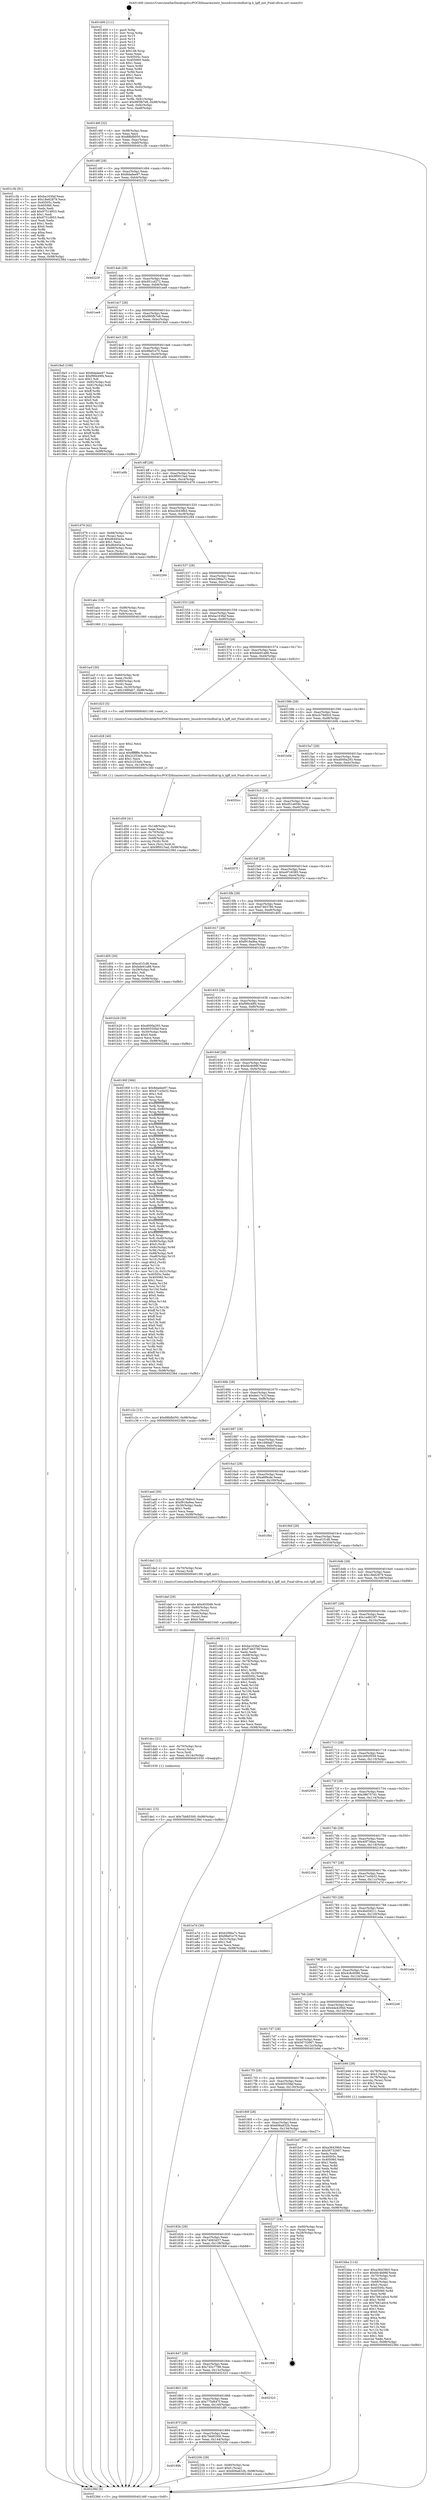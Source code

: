 digraph "0x401400" {
  label = "0x401400 (/mnt/c/Users/mathe/Desktop/tcc/POCII/binaries/extr_linuxdrivershidhid-lg.h_lgff_init_Final-ollvm.out::main(0))"
  labelloc = "t"
  node[shape=record]

  Entry [label="",width=0.3,height=0.3,shape=circle,fillcolor=black,style=filled]
  "0x40146f" [label="{
     0x40146f [32]\l
     | [instrs]\l
     &nbsp;&nbsp;0x40146f \<+6\>: mov -0x98(%rbp),%eax\l
     &nbsp;&nbsp;0x401475 \<+2\>: mov %eax,%ecx\l
     &nbsp;&nbsp;0x401477 \<+6\>: sub $0x88bfb050,%ecx\l
     &nbsp;&nbsp;0x40147d \<+6\>: mov %eax,-0xac(%rbp)\l
     &nbsp;&nbsp;0x401483 \<+6\>: mov %ecx,-0xb0(%rbp)\l
     &nbsp;&nbsp;0x401489 \<+6\>: je 0000000000401c3b \<main+0x83b\>\l
  }"]
  "0x401c3b" [label="{
     0x401c3b [91]\l
     | [instrs]\l
     &nbsp;&nbsp;0x401c3b \<+5\>: mov $0xba163faf,%eax\l
     &nbsp;&nbsp;0x401c40 \<+5\>: mov $0x18e62879,%ecx\l
     &nbsp;&nbsp;0x401c45 \<+7\>: mov 0x40505c,%edx\l
     &nbsp;&nbsp;0x401c4c \<+7\>: mov 0x405060,%esi\l
     &nbsp;&nbsp;0x401c53 \<+2\>: mov %edx,%edi\l
     &nbsp;&nbsp;0x401c55 \<+6\>: add $0x9751d953,%edi\l
     &nbsp;&nbsp;0x401c5b \<+3\>: sub $0x1,%edi\l
     &nbsp;&nbsp;0x401c5e \<+6\>: sub $0x9751d953,%edi\l
     &nbsp;&nbsp;0x401c64 \<+3\>: imul %edi,%edx\l
     &nbsp;&nbsp;0x401c67 \<+3\>: and $0x1,%edx\l
     &nbsp;&nbsp;0x401c6a \<+3\>: cmp $0x0,%edx\l
     &nbsp;&nbsp;0x401c6d \<+4\>: sete %r8b\l
     &nbsp;&nbsp;0x401c71 \<+3\>: cmp $0xa,%esi\l
     &nbsp;&nbsp;0x401c74 \<+4\>: setl %r9b\l
     &nbsp;&nbsp;0x401c78 \<+3\>: mov %r8b,%r10b\l
     &nbsp;&nbsp;0x401c7b \<+3\>: and %r9b,%r10b\l
     &nbsp;&nbsp;0x401c7e \<+3\>: xor %r9b,%r8b\l
     &nbsp;&nbsp;0x401c81 \<+3\>: or %r8b,%r10b\l
     &nbsp;&nbsp;0x401c84 \<+4\>: test $0x1,%r10b\l
     &nbsp;&nbsp;0x401c88 \<+3\>: cmovne %ecx,%eax\l
     &nbsp;&nbsp;0x401c8b \<+6\>: mov %eax,-0x98(%rbp)\l
     &nbsp;&nbsp;0x401c91 \<+5\>: jmp 000000000040238d \<main+0xf8d\>\l
  }"]
  "0x40148f" [label="{
     0x40148f [28]\l
     | [instrs]\l
     &nbsp;&nbsp;0x40148f \<+5\>: jmp 0000000000401494 \<main+0x94\>\l
     &nbsp;&nbsp;0x401494 \<+6\>: mov -0xac(%rbp),%eax\l
     &nbsp;&nbsp;0x40149a \<+5\>: sub $0x8dadee97,%eax\l
     &nbsp;&nbsp;0x40149f \<+6\>: mov %eax,-0xb4(%rbp)\l
     &nbsp;&nbsp;0x4014a5 \<+6\>: je 000000000040223f \<main+0xe3f\>\l
  }"]
  Exit [label="",width=0.3,height=0.3,shape=circle,fillcolor=black,style=filled,peripheries=2]
  "0x40223f" [label="{
     0x40223f\l
  }", style=dashed]
  "0x4014ab" [label="{
     0x4014ab [28]\l
     | [instrs]\l
     &nbsp;&nbsp;0x4014ab \<+5\>: jmp 00000000004014b0 \<main+0xb0\>\l
     &nbsp;&nbsp;0x4014b0 \<+6\>: mov -0xac(%rbp),%eax\l
     &nbsp;&nbsp;0x4014b6 \<+5\>: sub $0x951cd272,%eax\l
     &nbsp;&nbsp;0x4014bb \<+6\>: mov %eax,-0xb8(%rbp)\l
     &nbsp;&nbsp;0x4014c1 \<+6\>: je 0000000000401ee9 \<main+0xae9\>\l
  }"]
  "0x40189b" [label="{
     0x40189b\l
  }", style=dashed]
  "0x401ee9" [label="{
     0x401ee9\l
  }", style=dashed]
  "0x4014c7" [label="{
     0x4014c7 [28]\l
     | [instrs]\l
     &nbsp;&nbsp;0x4014c7 \<+5\>: jmp 00000000004014cc \<main+0xcc\>\l
     &nbsp;&nbsp;0x4014cc \<+6\>: mov -0xac(%rbp),%eax\l
     &nbsp;&nbsp;0x4014d2 \<+5\>: sub $0x985fb7e8,%eax\l
     &nbsp;&nbsp;0x4014d7 \<+6\>: mov %eax,-0xbc(%rbp)\l
     &nbsp;&nbsp;0x4014dd \<+6\>: je 00000000004018a5 \<main+0x4a5\>\l
  }"]
  "0x40220b" [label="{
     0x40220b [28]\l
     | [instrs]\l
     &nbsp;&nbsp;0x40220b \<+7\>: mov -0x90(%rbp),%rax\l
     &nbsp;&nbsp;0x402212 \<+6\>: movl $0x0,(%rax)\l
     &nbsp;&nbsp;0x402218 \<+10\>: movl $0x606a632b,-0x98(%rbp)\l
     &nbsp;&nbsp;0x402222 \<+5\>: jmp 000000000040238d \<main+0xf8d\>\l
  }"]
  "0x4018a5" [label="{
     0x4018a5 [106]\l
     | [instrs]\l
     &nbsp;&nbsp;0x4018a5 \<+5\>: mov $0x8dadee97,%eax\l
     &nbsp;&nbsp;0x4018aa \<+5\>: mov $0xf96b49f4,%ecx\l
     &nbsp;&nbsp;0x4018af \<+2\>: mov $0x1,%dl\l
     &nbsp;&nbsp;0x4018b1 \<+7\>: mov -0x92(%rbp),%sil\l
     &nbsp;&nbsp;0x4018b8 \<+7\>: mov -0x91(%rbp),%dil\l
     &nbsp;&nbsp;0x4018bf \<+3\>: mov %sil,%r8b\l
     &nbsp;&nbsp;0x4018c2 \<+4\>: xor $0xff,%r8b\l
     &nbsp;&nbsp;0x4018c6 \<+3\>: mov %dil,%r9b\l
     &nbsp;&nbsp;0x4018c9 \<+4\>: xor $0xff,%r9b\l
     &nbsp;&nbsp;0x4018cd \<+3\>: xor $0x0,%dl\l
     &nbsp;&nbsp;0x4018d0 \<+3\>: mov %r8b,%r10b\l
     &nbsp;&nbsp;0x4018d3 \<+4\>: and $0x0,%r10b\l
     &nbsp;&nbsp;0x4018d7 \<+3\>: and %dl,%sil\l
     &nbsp;&nbsp;0x4018da \<+3\>: mov %r9b,%r11b\l
     &nbsp;&nbsp;0x4018dd \<+4\>: and $0x0,%r11b\l
     &nbsp;&nbsp;0x4018e1 \<+3\>: and %dl,%dil\l
     &nbsp;&nbsp;0x4018e4 \<+3\>: or %sil,%r10b\l
     &nbsp;&nbsp;0x4018e7 \<+3\>: or %dil,%r11b\l
     &nbsp;&nbsp;0x4018ea \<+3\>: xor %r11b,%r10b\l
     &nbsp;&nbsp;0x4018ed \<+3\>: or %r9b,%r8b\l
     &nbsp;&nbsp;0x4018f0 \<+4\>: xor $0xff,%r8b\l
     &nbsp;&nbsp;0x4018f4 \<+3\>: or $0x0,%dl\l
     &nbsp;&nbsp;0x4018f7 \<+3\>: and %dl,%r8b\l
     &nbsp;&nbsp;0x4018fa \<+3\>: or %r8b,%r10b\l
     &nbsp;&nbsp;0x4018fd \<+4\>: test $0x1,%r10b\l
     &nbsp;&nbsp;0x401901 \<+3\>: cmovne %ecx,%eax\l
     &nbsp;&nbsp;0x401904 \<+6\>: mov %eax,-0x98(%rbp)\l
     &nbsp;&nbsp;0x40190a \<+5\>: jmp 000000000040238d \<main+0xf8d\>\l
  }"]
  "0x4014e3" [label="{
     0x4014e3 [28]\l
     | [instrs]\l
     &nbsp;&nbsp;0x4014e3 \<+5\>: jmp 00000000004014e8 \<main+0xe8\>\l
     &nbsp;&nbsp;0x4014e8 \<+6\>: mov -0xac(%rbp),%eax\l
     &nbsp;&nbsp;0x4014ee \<+5\>: sub $0x98ef1e70,%eax\l
     &nbsp;&nbsp;0x4014f3 \<+6\>: mov %eax,-0xc0(%rbp)\l
     &nbsp;&nbsp;0x4014f9 \<+6\>: je 0000000000401a9b \<main+0x69b\>\l
  }"]
  "0x40238d" [label="{
     0x40238d [5]\l
     | [instrs]\l
     &nbsp;&nbsp;0x40238d \<+5\>: jmp 000000000040146f \<main+0x6f\>\l
  }"]
  "0x401400" [label="{
     0x401400 [111]\l
     | [instrs]\l
     &nbsp;&nbsp;0x401400 \<+1\>: push %rbp\l
     &nbsp;&nbsp;0x401401 \<+3\>: mov %rsp,%rbp\l
     &nbsp;&nbsp;0x401404 \<+2\>: push %r15\l
     &nbsp;&nbsp;0x401406 \<+2\>: push %r14\l
     &nbsp;&nbsp;0x401408 \<+2\>: push %r13\l
     &nbsp;&nbsp;0x40140a \<+2\>: push %r12\l
     &nbsp;&nbsp;0x40140c \<+1\>: push %rbx\l
     &nbsp;&nbsp;0x40140d \<+7\>: sub $0x148,%rsp\l
     &nbsp;&nbsp;0x401414 \<+2\>: xor %eax,%eax\l
     &nbsp;&nbsp;0x401416 \<+7\>: mov 0x40505c,%ecx\l
     &nbsp;&nbsp;0x40141d \<+7\>: mov 0x405060,%edx\l
     &nbsp;&nbsp;0x401424 \<+3\>: sub $0x1,%eax\l
     &nbsp;&nbsp;0x401427 \<+3\>: mov %ecx,%r8d\l
     &nbsp;&nbsp;0x40142a \<+3\>: add %eax,%r8d\l
     &nbsp;&nbsp;0x40142d \<+4\>: imul %r8d,%ecx\l
     &nbsp;&nbsp;0x401431 \<+3\>: and $0x1,%ecx\l
     &nbsp;&nbsp;0x401434 \<+3\>: cmp $0x0,%ecx\l
     &nbsp;&nbsp;0x401437 \<+4\>: sete %r9b\l
     &nbsp;&nbsp;0x40143b \<+4\>: and $0x1,%r9b\l
     &nbsp;&nbsp;0x40143f \<+7\>: mov %r9b,-0x92(%rbp)\l
     &nbsp;&nbsp;0x401446 \<+3\>: cmp $0xa,%edx\l
     &nbsp;&nbsp;0x401449 \<+4\>: setl %r9b\l
     &nbsp;&nbsp;0x40144d \<+4\>: and $0x1,%r9b\l
     &nbsp;&nbsp;0x401451 \<+7\>: mov %r9b,-0x91(%rbp)\l
     &nbsp;&nbsp;0x401458 \<+10\>: movl $0x985fb7e8,-0x98(%rbp)\l
     &nbsp;&nbsp;0x401462 \<+6\>: mov %edi,-0x9c(%rbp)\l
     &nbsp;&nbsp;0x401468 \<+7\>: mov %rsi,-0xa8(%rbp)\l
  }"]
  "0x40187f" [label="{
     0x40187f [28]\l
     | [instrs]\l
     &nbsp;&nbsp;0x40187f \<+5\>: jmp 0000000000401884 \<main+0x484\>\l
     &nbsp;&nbsp;0x401884 \<+6\>: mov -0xac(%rbp),%eax\l
     &nbsp;&nbsp;0x40188a \<+5\>: sub $0x7bb85300,%eax\l
     &nbsp;&nbsp;0x40188f \<+6\>: mov %eax,-0x144(%rbp)\l
     &nbsp;&nbsp;0x401895 \<+6\>: je 000000000040220b \<main+0xe0b\>\l
  }"]
  "0x401a9b" [label="{
     0x401a9b\l
  }", style=dashed]
  "0x4014ff" [label="{
     0x4014ff [28]\l
     | [instrs]\l
     &nbsp;&nbsp;0x4014ff \<+5\>: jmp 0000000000401504 \<main+0x104\>\l
     &nbsp;&nbsp;0x401504 \<+6\>: mov -0xac(%rbp),%eax\l
     &nbsp;&nbsp;0x40150a \<+5\>: sub $0x9f0015ad,%eax\l
     &nbsp;&nbsp;0x40150f \<+6\>: mov %eax,-0xc4(%rbp)\l
     &nbsp;&nbsp;0x401515 \<+6\>: je 0000000000401d79 \<main+0x979\>\l
  }"]
  "0x401df0" [label="{
     0x401df0\l
  }", style=dashed]
  "0x401d79" [label="{
     0x401d79 [42]\l
     | [instrs]\l
     &nbsp;&nbsp;0x401d79 \<+4\>: mov -0x68(%rbp),%rax\l
     &nbsp;&nbsp;0x401d7d \<+2\>: mov (%rax),%ecx\l
     &nbsp;&nbsp;0x401d7f \<+6\>: sub $0xd6d45a3a,%ecx\l
     &nbsp;&nbsp;0x401d85 \<+3\>: add $0x1,%ecx\l
     &nbsp;&nbsp;0x401d88 \<+6\>: add $0xd6d45a3a,%ecx\l
     &nbsp;&nbsp;0x401d8e \<+4\>: mov -0x68(%rbp),%rax\l
     &nbsp;&nbsp;0x401d92 \<+2\>: mov %ecx,(%rax)\l
     &nbsp;&nbsp;0x401d94 \<+10\>: movl $0x88bfb050,-0x98(%rbp)\l
     &nbsp;&nbsp;0x401d9e \<+5\>: jmp 000000000040238d \<main+0xf8d\>\l
  }"]
  "0x40151b" [label="{
     0x40151b [28]\l
     | [instrs]\l
     &nbsp;&nbsp;0x40151b \<+5\>: jmp 0000000000401520 \<main+0x120\>\l
     &nbsp;&nbsp;0x401520 \<+6\>: mov -0xac(%rbp),%eax\l
     &nbsp;&nbsp;0x401526 \<+5\>: sub $0xa36439b5,%eax\l
     &nbsp;&nbsp;0x40152b \<+6\>: mov %eax,-0xc8(%rbp)\l
     &nbsp;&nbsp;0x401531 \<+6\>: je 0000000000402284 \<main+0xe84\>\l
  }"]
  "0x401863" [label="{
     0x401863 [28]\l
     | [instrs]\l
     &nbsp;&nbsp;0x401863 \<+5\>: jmp 0000000000401868 \<main+0x468\>\l
     &nbsp;&nbsp;0x401868 \<+6\>: mov -0xac(%rbp),%eax\l
     &nbsp;&nbsp;0x40186e \<+5\>: sub $0x775d647f,%eax\l
     &nbsp;&nbsp;0x401873 \<+6\>: mov %eax,-0x140(%rbp)\l
     &nbsp;&nbsp;0x401879 \<+6\>: je 0000000000401df0 \<main+0x9f0\>\l
  }"]
  "0x402284" [label="{
     0x402284\l
  }", style=dashed]
  "0x401537" [label="{
     0x401537 [28]\l
     | [instrs]\l
     &nbsp;&nbsp;0x401537 \<+5\>: jmp 000000000040153c \<main+0x13c\>\l
     &nbsp;&nbsp;0x40153c \<+6\>: mov -0xac(%rbp),%eax\l
     &nbsp;&nbsp;0x401542 \<+5\>: sub $0xb29fda7c,%eax\l
     &nbsp;&nbsp;0x401547 \<+6\>: mov %eax,-0xcc(%rbp)\l
     &nbsp;&nbsp;0x40154d \<+6\>: je 0000000000401abc \<main+0x6bc\>\l
  }"]
  "0x402323" [label="{
     0x402323\l
  }", style=dashed]
  "0x401abc" [label="{
     0x401abc [19]\l
     | [instrs]\l
     &nbsp;&nbsp;0x401abc \<+7\>: mov -0x88(%rbp),%rax\l
     &nbsp;&nbsp;0x401ac3 \<+3\>: mov (%rax),%rax\l
     &nbsp;&nbsp;0x401ac6 \<+4\>: mov 0x8(%rax),%rdi\l
     &nbsp;&nbsp;0x401aca \<+5\>: call 0000000000401060 \<atoi@plt\>\l
     | [calls]\l
     &nbsp;&nbsp;0x401060 \{1\} (unknown)\l
  }"]
  "0x401553" [label="{
     0x401553 [28]\l
     | [instrs]\l
     &nbsp;&nbsp;0x401553 \<+5\>: jmp 0000000000401558 \<main+0x158\>\l
     &nbsp;&nbsp;0x401558 \<+6\>: mov -0xac(%rbp),%eax\l
     &nbsp;&nbsp;0x40155e \<+5\>: sub $0xba163faf,%eax\l
     &nbsp;&nbsp;0x401563 \<+6\>: mov %eax,-0xd0(%rbp)\l
     &nbsp;&nbsp;0x401569 \<+6\>: je 00000000004022c1 \<main+0xec1\>\l
  }"]
  "0x401847" [label="{
     0x401847 [28]\l
     | [instrs]\l
     &nbsp;&nbsp;0x401847 \<+5\>: jmp 000000000040184c \<main+0x44c\>\l
     &nbsp;&nbsp;0x40184c \<+6\>: mov -0xac(%rbp),%eax\l
     &nbsp;&nbsp;0x401852 \<+5\>: sub $0x745c7798,%eax\l
     &nbsp;&nbsp;0x401857 \<+6\>: mov %eax,-0x13c(%rbp)\l
     &nbsp;&nbsp;0x40185d \<+6\>: je 0000000000402323 \<main+0xf23\>\l
  }"]
  "0x4022c1" [label="{
     0x4022c1\l
  }", style=dashed]
  "0x40156f" [label="{
     0x40156f [28]\l
     | [instrs]\l
     &nbsp;&nbsp;0x40156f \<+5\>: jmp 0000000000401574 \<main+0x174\>\l
     &nbsp;&nbsp;0x401574 \<+6\>: mov -0xac(%rbp),%eax\l
     &nbsp;&nbsp;0x40157a \<+5\>: sub $0xbde91a88,%eax\l
     &nbsp;&nbsp;0x40157f \<+6\>: mov %eax,-0xd4(%rbp)\l
     &nbsp;&nbsp;0x401585 \<+6\>: je 0000000000401d23 \<main+0x923\>\l
  }"]
  "0x401f68" [label="{
     0x401f68\l
  }", style=dashed]
  "0x401d23" [label="{
     0x401d23 [5]\l
     | [instrs]\l
     &nbsp;&nbsp;0x401d23 \<+5\>: call 0000000000401160 \<next_i\>\l
     | [calls]\l
     &nbsp;&nbsp;0x401160 \{1\} (/mnt/c/Users/mathe/Desktop/tcc/POCII/binaries/extr_linuxdrivershidhid-lg.h_lgff_init_Final-ollvm.out::next_i)\l
  }"]
  "0x40158b" [label="{
     0x40158b [28]\l
     | [instrs]\l
     &nbsp;&nbsp;0x40158b \<+5\>: jmp 0000000000401590 \<main+0x190\>\l
     &nbsp;&nbsp;0x401590 \<+6\>: mov -0xac(%rbp),%eax\l
     &nbsp;&nbsp;0x401596 \<+5\>: sub $0xcb79d0c0,%eax\l
     &nbsp;&nbsp;0x40159b \<+6\>: mov %eax,-0xd8(%rbp)\l
     &nbsp;&nbsp;0x4015a1 \<+6\>: je 0000000000401b0b \<main+0x70b\>\l
  }"]
  "0x40182b" [label="{
     0x40182b [28]\l
     | [instrs]\l
     &nbsp;&nbsp;0x40182b \<+5\>: jmp 0000000000401830 \<main+0x430\>\l
     &nbsp;&nbsp;0x401830 \<+6\>: mov -0xac(%rbp),%eax\l
     &nbsp;&nbsp;0x401836 \<+5\>: sub $0x74063d37,%eax\l
     &nbsp;&nbsp;0x40183b \<+6\>: mov %eax,-0x138(%rbp)\l
     &nbsp;&nbsp;0x401841 \<+6\>: je 0000000000401f68 \<main+0xb68\>\l
  }"]
  "0x401b0b" [label="{
     0x401b0b\l
  }", style=dashed]
  "0x4015a7" [label="{
     0x4015a7 [28]\l
     | [instrs]\l
     &nbsp;&nbsp;0x4015a7 \<+5\>: jmp 00000000004015ac \<main+0x1ac\>\l
     &nbsp;&nbsp;0x4015ac \<+6\>: mov -0xac(%rbp),%eax\l
     &nbsp;&nbsp;0x4015b2 \<+5\>: sub $0xd000a293,%eax\l
     &nbsp;&nbsp;0x4015b7 \<+6\>: mov %eax,-0xdc(%rbp)\l
     &nbsp;&nbsp;0x4015bd \<+6\>: je 00000000004020cc \<main+0xccc\>\l
  }"]
  "0x402227" [label="{
     0x402227 [24]\l
     | [instrs]\l
     &nbsp;&nbsp;0x402227 \<+7\>: mov -0x90(%rbp),%rax\l
     &nbsp;&nbsp;0x40222e \<+2\>: mov (%rax),%eax\l
     &nbsp;&nbsp;0x402230 \<+4\>: lea -0x28(%rbp),%rsp\l
     &nbsp;&nbsp;0x402234 \<+1\>: pop %rbx\l
     &nbsp;&nbsp;0x402235 \<+2\>: pop %r12\l
     &nbsp;&nbsp;0x402237 \<+2\>: pop %r13\l
     &nbsp;&nbsp;0x402239 \<+2\>: pop %r14\l
     &nbsp;&nbsp;0x40223b \<+2\>: pop %r15\l
     &nbsp;&nbsp;0x40223d \<+1\>: pop %rbp\l
     &nbsp;&nbsp;0x40223e \<+1\>: ret\l
  }"]
  "0x4020cc" [label="{
     0x4020cc\l
  }", style=dashed]
  "0x4015c3" [label="{
     0x4015c3 [28]\l
     | [instrs]\l
     &nbsp;&nbsp;0x4015c3 \<+5\>: jmp 00000000004015c8 \<main+0x1c8\>\l
     &nbsp;&nbsp;0x4015c8 \<+6\>: mov -0xac(%rbp),%eax\l
     &nbsp;&nbsp;0x4015ce \<+5\>: sub $0xd51e659c,%eax\l
     &nbsp;&nbsp;0x4015d3 \<+6\>: mov %eax,-0xe0(%rbp)\l
     &nbsp;&nbsp;0x4015d9 \<+6\>: je 000000000040207f \<main+0xc7f\>\l
  }"]
  "0x401de1" [label="{
     0x401de1 [15]\l
     | [instrs]\l
     &nbsp;&nbsp;0x401de1 \<+10\>: movl $0x7bb85300,-0x98(%rbp)\l
     &nbsp;&nbsp;0x401deb \<+5\>: jmp 000000000040238d \<main+0xf8d\>\l
  }"]
  "0x40207f" [label="{
     0x40207f\l
  }", style=dashed]
  "0x4015df" [label="{
     0x4015df [28]\l
     | [instrs]\l
     &nbsp;&nbsp;0x4015df \<+5\>: jmp 00000000004015e4 \<main+0x1e4\>\l
     &nbsp;&nbsp;0x4015e4 \<+6\>: mov -0xac(%rbp),%eax\l
     &nbsp;&nbsp;0x4015ea \<+5\>: sub $0xe97c6385,%eax\l
     &nbsp;&nbsp;0x4015ef \<+6\>: mov %eax,-0xe4(%rbp)\l
     &nbsp;&nbsp;0x4015f5 \<+6\>: je 000000000040237e \<main+0xf7e\>\l
  }"]
  "0x401dcc" [label="{
     0x401dcc [21]\l
     | [instrs]\l
     &nbsp;&nbsp;0x401dcc \<+4\>: mov -0x70(%rbp),%rcx\l
     &nbsp;&nbsp;0x401dd0 \<+3\>: mov (%rcx),%rcx\l
     &nbsp;&nbsp;0x401dd3 \<+3\>: mov %rcx,%rdi\l
     &nbsp;&nbsp;0x401dd6 \<+6\>: mov %eax,-0x14c(%rbp)\l
     &nbsp;&nbsp;0x401ddc \<+5\>: call 0000000000401030 \<free@plt\>\l
     | [calls]\l
     &nbsp;&nbsp;0x401030 \{1\} (unknown)\l
  }"]
  "0x40237e" [label="{
     0x40237e\l
  }", style=dashed]
  "0x4015fb" [label="{
     0x4015fb [28]\l
     | [instrs]\l
     &nbsp;&nbsp;0x4015fb \<+5\>: jmp 0000000000401600 \<main+0x200\>\l
     &nbsp;&nbsp;0x401600 \<+6\>: mov -0xac(%rbp),%eax\l
     &nbsp;&nbsp;0x401606 \<+5\>: sub $0xf7463780,%eax\l
     &nbsp;&nbsp;0x40160b \<+6\>: mov %eax,-0xe8(%rbp)\l
     &nbsp;&nbsp;0x401611 \<+6\>: je 0000000000401d05 \<main+0x905\>\l
  }"]
  "0x401daf" [label="{
     0x401daf [29]\l
     | [instrs]\l
     &nbsp;&nbsp;0x401daf \<+10\>: movabs $0x4030d6,%rdi\l
     &nbsp;&nbsp;0x401db9 \<+4\>: mov -0x60(%rbp),%rcx\l
     &nbsp;&nbsp;0x401dbd \<+2\>: mov %eax,(%rcx)\l
     &nbsp;&nbsp;0x401dbf \<+4\>: mov -0x60(%rbp),%rcx\l
     &nbsp;&nbsp;0x401dc3 \<+2\>: mov (%rcx),%esi\l
     &nbsp;&nbsp;0x401dc5 \<+2\>: mov $0x0,%al\l
     &nbsp;&nbsp;0x401dc7 \<+5\>: call 0000000000401040 \<printf@plt\>\l
     | [calls]\l
     &nbsp;&nbsp;0x401040 \{1\} (unknown)\l
  }"]
  "0x401d05" [label="{
     0x401d05 [30]\l
     | [instrs]\l
     &nbsp;&nbsp;0x401d05 \<+5\>: mov $0xcd1f1d8,%eax\l
     &nbsp;&nbsp;0x401d0a \<+5\>: mov $0xbde91a88,%ecx\l
     &nbsp;&nbsp;0x401d0f \<+3\>: mov -0x29(%rbp),%dl\l
     &nbsp;&nbsp;0x401d12 \<+3\>: test $0x1,%dl\l
     &nbsp;&nbsp;0x401d15 \<+3\>: cmovne %ecx,%eax\l
     &nbsp;&nbsp;0x401d18 \<+6\>: mov %eax,-0x98(%rbp)\l
     &nbsp;&nbsp;0x401d1e \<+5\>: jmp 000000000040238d \<main+0xf8d\>\l
  }"]
  "0x401617" [label="{
     0x401617 [28]\l
     | [instrs]\l
     &nbsp;&nbsp;0x401617 \<+5\>: jmp 000000000040161c \<main+0x21c\>\l
     &nbsp;&nbsp;0x40161c \<+6\>: mov -0xac(%rbp),%eax\l
     &nbsp;&nbsp;0x401622 \<+5\>: sub $0xf918a9ea,%eax\l
     &nbsp;&nbsp;0x401627 \<+6\>: mov %eax,-0xec(%rbp)\l
     &nbsp;&nbsp;0x40162d \<+6\>: je 0000000000401b29 \<main+0x729\>\l
  }"]
  "0x401d50" [label="{
     0x401d50 [41]\l
     | [instrs]\l
     &nbsp;&nbsp;0x401d50 \<+6\>: mov -0x148(%rbp),%ecx\l
     &nbsp;&nbsp;0x401d56 \<+3\>: imul %eax,%ecx\l
     &nbsp;&nbsp;0x401d59 \<+4\>: mov -0x70(%rbp),%rsi\l
     &nbsp;&nbsp;0x401d5d \<+3\>: mov (%rsi),%rsi\l
     &nbsp;&nbsp;0x401d60 \<+4\>: mov -0x68(%rbp),%rdi\l
     &nbsp;&nbsp;0x401d64 \<+3\>: movslq (%rdi),%rdi\l
     &nbsp;&nbsp;0x401d67 \<+3\>: mov %ecx,(%rsi,%rdi,4)\l
     &nbsp;&nbsp;0x401d6a \<+10\>: movl $0x9f0015ad,-0x98(%rbp)\l
     &nbsp;&nbsp;0x401d74 \<+5\>: jmp 000000000040238d \<main+0xf8d\>\l
  }"]
  "0x401b29" [label="{
     0x401b29 [30]\l
     | [instrs]\l
     &nbsp;&nbsp;0x401b29 \<+5\>: mov $0xd000a293,%eax\l
     &nbsp;&nbsp;0x401b2e \<+5\>: mov $0x60555faf,%ecx\l
     &nbsp;&nbsp;0x401b33 \<+3\>: mov -0x30(%rbp),%edx\l
     &nbsp;&nbsp;0x401b36 \<+3\>: cmp $0x0,%edx\l
     &nbsp;&nbsp;0x401b39 \<+3\>: cmove %ecx,%eax\l
     &nbsp;&nbsp;0x401b3c \<+6\>: mov %eax,-0x98(%rbp)\l
     &nbsp;&nbsp;0x401b42 \<+5\>: jmp 000000000040238d \<main+0xf8d\>\l
  }"]
  "0x401633" [label="{
     0x401633 [28]\l
     | [instrs]\l
     &nbsp;&nbsp;0x401633 \<+5\>: jmp 0000000000401638 \<main+0x238\>\l
     &nbsp;&nbsp;0x401638 \<+6\>: mov -0xac(%rbp),%eax\l
     &nbsp;&nbsp;0x40163e \<+5\>: sub $0xf96b49f4,%eax\l
     &nbsp;&nbsp;0x401643 \<+6\>: mov %eax,-0xf0(%rbp)\l
     &nbsp;&nbsp;0x401649 \<+6\>: je 000000000040190f \<main+0x50f\>\l
  }"]
  "0x401d28" [label="{
     0x401d28 [40]\l
     | [instrs]\l
     &nbsp;&nbsp;0x401d28 \<+5\>: mov $0x2,%ecx\l
     &nbsp;&nbsp;0x401d2d \<+1\>: cltd\l
     &nbsp;&nbsp;0x401d2e \<+2\>: idiv %ecx\l
     &nbsp;&nbsp;0x401d30 \<+6\>: imul $0xfffffffe,%edx,%ecx\l
     &nbsp;&nbsp;0x401d36 \<+6\>: sub $0x2c253efc,%ecx\l
     &nbsp;&nbsp;0x401d3c \<+3\>: add $0x1,%ecx\l
     &nbsp;&nbsp;0x401d3f \<+6\>: add $0x2c253efc,%ecx\l
     &nbsp;&nbsp;0x401d45 \<+6\>: mov %ecx,-0x148(%rbp)\l
     &nbsp;&nbsp;0x401d4b \<+5\>: call 0000000000401160 \<next_i\>\l
     | [calls]\l
     &nbsp;&nbsp;0x401160 \{1\} (/mnt/c/Users/mathe/Desktop/tcc/POCII/binaries/extr_linuxdrivershidhid-lg.h_lgff_init_Final-ollvm.out::next_i)\l
  }"]
  "0x40190f" [label="{
     0x40190f [366]\l
     | [instrs]\l
     &nbsp;&nbsp;0x40190f \<+5\>: mov $0x8dadee97,%eax\l
     &nbsp;&nbsp;0x401914 \<+5\>: mov $0x471e5b32,%ecx\l
     &nbsp;&nbsp;0x401919 \<+2\>: mov $0x1,%dl\l
     &nbsp;&nbsp;0x40191b \<+2\>: xor %esi,%esi\l
     &nbsp;&nbsp;0x40191d \<+3\>: mov %rsp,%rdi\l
     &nbsp;&nbsp;0x401920 \<+4\>: add $0xfffffffffffffff0,%rdi\l
     &nbsp;&nbsp;0x401924 \<+3\>: mov %rdi,%rsp\l
     &nbsp;&nbsp;0x401927 \<+7\>: mov %rdi,-0x90(%rbp)\l
     &nbsp;&nbsp;0x40192e \<+3\>: mov %rsp,%rdi\l
     &nbsp;&nbsp;0x401931 \<+4\>: add $0xfffffffffffffff0,%rdi\l
     &nbsp;&nbsp;0x401935 \<+3\>: mov %rdi,%rsp\l
     &nbsp;&nbsp;0x401938 \<+3\>: mov %rsp,%r8\l
     &nbsp;&nbsp;0x40193b \<+4\>: add $0xfffffffffffffff0,%r8\l
     &nbsp;&nbsp;0x40193f \<+3\>: mov %r8,%rsp\l
     &nbsp;&nbsp;0x401942 \<+7\>: mov %r8,-0x88(%rbp)\l
     &nbsp;&nbsp;0x401949 \<+3\>: mov %rsp,%r8\l
     &nbsp;&nbsp;0x40194c \<+4\>: add $0xfffffffffffffff0,%r8\l
     &nbsp;&nbsp;0x401950 \<+3\>: mov %r8,%rsp\l
     &nbsp;&nbsp;0x401953 \<+4\>: mov %r8,-0x80(%rbp)\l
     &nbsp;&nbsp;0x401957 \<+3\>: mov %rsp,%r8\l
     &nbsp;&nbsp;0x40195a \<+4\>: add $0xfffffffffffffff0,%r8\l
     &nbsp;&nbsp;0x40195e \<+3\>: mov %r8,%rsp\l
     &nbsp;&nbsp;0x401961 \<+4\>: mov %r8,-0x78(%rbp)\l
     &nbsp;&nbsp;0x401965 \<+3\>: mov %rsp,%r8\l
     &nbsp;&nbsp;0x401968 \<+4\>: add $0xfffffffffffffff0,%r8\l
     &nbsp;&nbsp;0x40196c \<+3\>: mov %r8,%rsp\l
     &nbsp;&nbsp;0x40196f \<+4\>: mov %r8,-0x70(%rbp)\l
     &nbsp;&nbsp;0x401973 \<+3\>: mov %rsp,%r8\l
     &nbsp;&nbsp;0x401976 \<+4\>: add $0xfffffffffffffff0,%r8\l
     &nbsp;&nbsp;0x40197a \<+3\>: mov %r8,%rsp\l
     &nbsp;&nbsp;0x40197d \<+4\>: mov %r8,-0x68(%rbp)\l
     &nbsp;&nbsp;0x401981 \<+3\>: mov %rsp,%r8\l
     &nbsp;&nbsp;0x401984 \<+4\>: add $0xfffffffffffffff0,%r8\l
     &nbsp;&nbsp;0x401988 \<+3\>: mov %r8,%rsp\l
     &nbsp;&nbsp;0x40198b \<+4\>: mov %r8,-0x60(%rbp)\l
     &nbsp;&nbsp;0x40198f \<+3\>: mov %rsp,%r8\l
     &nbsp;&nbsp;0x401992 \<+4\>: add $0xfffffffffffffff0,%r8\l
     &nbsp;&nbsp;0x401996 \<+3\>: mov %r8,%rsp\l
     &nbsp;&nbsp;0x401999 \<+4\>: mov %r8,-0x58(%rbp)\l
     &nbsp;&nbsp;0x40199d \<+3\>: mov %rsp,%r8\l
     &nbsp;&nbsp;0x4019a0 \<+4\>: add $0xfffffffffffffff0,%r8\l
     &nbsp;&nbsp;0x4019a4 \<+3\>: mov %r8,%rsp\l
     &nbsp;&nbsp;0x4019a7 \<+4\>: mov %r8,-0x50(%rbp)\l
     &nbsp;&nbsp;0x4019ab \<+3\>: mov %rsp,%r8\l
     &nbsp;&nbsp;0x4019ae \<+4\>: add $0xfffffffffffffff0,%r8\l
     &nbsp;&nbsp;0x4019b2 \<+3\>: mov %r8,%rsp\l
     &nbsp;&nbsp;0x4019b5 \<+4\>: mov %r8,-0x48(%rbp)\l
     &nbsp;&nbsp;0x4019b9 \<+3\>: mov %rsp,%r8\l
     &nbsp;&nbsp;0x4019bc \<+4\>: add $0xfffffffffffffff0,%r8\l
     &nbsp;&nbsp;0x4019c0 \<+3\>: mov %r8,%rsp\l
     &nbsp;&nbsp;0x4019c3 \<+4\>: mov %r8,-0x40(%rbp)\l
     &nbsp;&nbsp;0x4019c7 \<+7\>: mov -0x90(%rbp),%r8\l
     &nbsp;&nbsp;0x4019ce \<+7\>: movl $0x0,(%r8)\l
     &nbsp;&nbsp;0x4019d5 \<+7\>: mov -0x9c(%rbp),%r9d\l
     &nbsp;&nbsp;0x4019dc \<+3\>: mov %r9d,(%rdi)\l
     &nbsp;&nbsp;0x4019df \<+7\>: mov -0x88(%rbp),%r8\l
     &nbsp;&nbsp;0x4019e6 \<+7\>: mov -0xa8(%rbp),%r10\l
     &nbsp;&nbsp;0x4019ed \<+3\>: mov %r10,(%r8)\l
     &nbsp;&nbsp;0x4019f0 \<+3\>: cmpl $0x2,(%rdi)\l
     &nbsp;&nbsp;0x4019f3 \<+4\>: setne %r11b\l
     &nbsp;&nbsp;0x4019f7 \<+4\>: and $0x1,%r11b\l
     &nbsp;&nbsp;0x4019fb \<+4\>: mov %r11b,-0x31(%rbp)\l
     &nbsp;&nbsp;0x4019ff \<+7\>: mov 0x40505c,%ebx\l
     &nbsp;&nbsp;0x401a06 \<+8\>: mov 0x405060,%r14d\l
     &nbsp;&nbsp;0x401a0e \<+3\>: sub $0x1,%esi\l
     &nbsp;&nbsp;0x401a11 \<+3\>: mov %ebx,%r15d\l
     &nbsp;&nbsp;0x401a14 \<+3\>: add %esi,%r15d\l
     &nbsp;&nbsp;0x401a17 \<+4\>: imul %r15d,%ebx\l
     &nbsp;&nbsp;0x401a1b \<+3\>: and $0x1,%ebx\l
     &nbsp;&nbsp;0x401a1e \<+3\>: cmp $0x0,%ebx\l
     &nbsp;&nbsp;0x401a21 \<+4\>: sete %r11b\l
     &nbsp;&nbsp;0x401a25 \<+4\>: cmp $0xa,%r14d\l
     &nbsp;&nbsp;0x401a29 \<+4\>: setl %r12b\l
     &nbsp;&nbsp;0x401a2d \<+3\>: mov %r11b,%r13b\l
     &nbsp;&nbsp;0x401a30 \<+4\>: xor $0xff,%r13b\l
     &nbsp;&nbsp;0x401a34 \<+3\>: mov %r12b,%sil\l
     &nbsp;&nbsp;0x401a37 \<+4\>: xor $0xff,%sil\l
     &nbsp;&nbsp;0x401a3b \<+3\>: xor $0x0,%dl\l
     &nbsp;&nbsp;0x401a3e \<+3\>: mov %r13b,%dil\l
     &nbsp;&nbsp;0x401a41 \<+4\>: and $0x0,%dil\l
     &nbsp;&nbsp;0x401a45 \<+3\>: and %dl,%r11b\l
     &nbsp;&nbsp;0x401a48 \<+3\>: mov %sil,%r8b\l
     &nbsp;&nbsp;0x401a4b \<+4\>: and $0x0,%r8b\l
     &nbsp;&nbsp;0x401a4f \<+3\>: and %dl,%r12b\l
     &nbsp;&nbsp;0x401a52 \<+3\>: or %r11b,%dil\l
     &nbsp;&nbsp;0x401a55 \<+3\>: or %r12b,%r8b\l
     &nbsp;&nbsp;0x401a58 \<+3\>: xor %r8b,%dil\l
     &nbsp;&nbsp;0x401a5b \<+3\>: or %sil,%r13b\l
     &nbsp;&nbsp;0x401a5e \<+4\>: xor $0xff,%r13b\l
     &nbsp;&nbsp;0x401a62 \<+3\>: or $0x0,%dl\l
     &nbsp;&nbsp;0x401a65 \<+3\>: and %dl,%r13b\l
     &nbsp;&nbsp;0x401a68 \<+3\>: or %r13b,%dil\l
     &nbsp;&nbsp;0x401a6b \<+4\>: test $0x1,%dil\l
     &nbsp;&nbsp;0x401a6f \<+3\>: cmovne %ecx,%eax\l
     &nbsp;&nbsp;0x401a72 \<+6\>: mov %eax,-0x98(%rbp)\l
     &nbsp;&nbsp;0x401a78 \<+5\>: jmp 000000000040238d \<main+0xf8d\>\l
  }"]
  "0x40164f" [label="{
     0x40164f [28]\l
     | [instrs]\l
     &nbsp;&nbsp;0x40164f \<+5\>: jmp 0000000000401654 \<main+0x254\>\l
     &nbsp;&nbsp;0x401654 \<+6\>: mov -0xac(%rbp),%eax\l
     &nbsp;&nbsp;0x40165a \<+5\>: sub $0xfdc4b98f,%eax\l
     &nbsp;&nbsp;0x40165f \<+6\>: mov %eax,-0xf4(%rbp)\l
     &nbsp;&nbsp;0x401665 \<+6\>: je 0000000000401c2c \<main+0x82c\>\l
  }"]
  "0x401bba" [label="{
     0x401bba [114]\l
     | [instrs]\l
     &nbsp;&nbsp;0x401bba \<+5\>: mov $0xa36439b5,%ecx\l
     &nbsp;&nbsp;0x401bbf \<+5\>: mov $0xfdc4b98f,%edx\l
     &nbsp;&nbsp;0x401bc4 \<+4\>: mov -0x70(%rbp),%rdi\l
     &nbsp;&nbsp;0x401bc8 \<+3\>: mov %rax,(%rdi)\l
     &nbsp;&nbsp;0x401bcb \<+4\>: mov -0x68(%rbp),%rax\l
     &nbsp;&nbsp;0x401bcf \<+6\>: movl $0x0,(%rax)\l
     &nbsp;&nbsp;0x401bd5 \<+7\>: mov 0x40505c,%esi\l
     &nbsp;&nbsp;0x401bdc \<+8\>: mov 0x405060,%r8d\l
     &nbsp;&nbsp;0x401be4 \<+3\>: mov %esi,%r9d\l
     &nbsp;&nbsp;0x401be7 \<+7\>: add $0x7b61a0c4,%r9d\l
     &nbsp;&nbsp;0x401bee \<+4\>: sub $0x1,%r9d\l
     &nbsp;&nbsp;0x401bf2 \<+7\>: sub $0x7b61a0c4,%r9d\l
     &nbsp;&nbsp;0x401bf9 \<+4\>: imul %r9d,%esi\l
     &nbsp;&nbsp;0x401bfd \<+3\>: and $0x1,%esi\l
     &nbsp;&nbsp;0x401c00 \<+3\>: cmp $0x0,%esi\l
     &nbsp;&nbsp;0x401c03 \<+4\>: sete %r10b\l
     &nbsp;&nbsp;0x401c07 \<+4\>: cmp $0xa,%r8d\l
     &nbsp;&nbsp;0x401c0b \<+4\>: setl %r11b\l
     &nbsp;&nbsp;0x401c0f \<+3\>: mov %r10b,%bl\l
     &nbsp;&nbsp;0x401c12 \<+3\>: and %r11b,%bl\l
     &nbsp;&nbsp;0x401c15 \<+3\>: xor %r11b,%r10b\l
     &nbsp;&nbsp;0x401c18 \<+3\>: or %r10b,%bl\l
     &nbsp;&nbsp;0x401c1b \<+3\>: test $0x1,%bl\l
     &nbsp;&nbsp;0x401c1e \<+3\>: cmovne %edx,%ecx\l
     &nbsp;&nbsp;0x401c21 \<+6\>: mov %ecx,-0x98(%rbp)\l
     &nbsp;&nbsp;0x401c27 \<+5\>: jmp 000000000040238d \<main+0xf8d\>\l
  }"]
  "0x40180f" [label="{
     0x40180f [28]\l
     | [instrs]\l
     &nbsp;&nbsp;0x40180f \<+5\>: jmp 0000000000401814 \<main+0x414\>\l
     &nbsp;&nbsp;0x401814 \<+6\>: mov -0xac(%rbp),%eax\l
     &nbsp;&nbsp;0x40181a \<+5\>: sub $0x606a632b,%eax\l
     &nbsp;&nbsp;0x40181f \<+6\>: mov %eax,-0x134(%rbp)\l
     &nbsp;&nbsp;0x401825 \<+6\>: je 0000000000402227 \<main+0xe27\>\l
  }"]
  "0x401c2c" [label="{
     0x401c2c [15]\l
     | [instrs]\l
     &nbsp;&nbsp;0x401c2c \<+10\>: movl $0x88bfb050,-0x98(%rbp)\l
     &nbsp;&nbsp;0x401c36 \<+5\>: jmp 000000000040238d \<main+0xf8d\>\l
  }"]
  "0x40166b" [label="{
     0x40166b [28]\l
     | [instrs]\l
     &nbsp;&nbsp;0x40166b \<+5\>: jmp 0000000000401670 \<main+0x270\>\l
     &nbsp;&nbsp;0x401670 \<+6\>: mov -0xac(%rbp),%eax\l
     &nbsp;&nbsp;0x401676 \<+5\>: sub $0xfee17e1f,%eax\l
     &nbsp;&nbsp;0x40167b \<+6\>: mov %eax,-0xf8(%rbp)\l
     &nbsp;&nbsp;0x401681 \<+6\>: je 0000000000401e4b \<main+0xa4b\>\l
  }"]
  "0x401b47" [label="{
     0x401b47 [86]\l
     | [instrs]\l
     &nbsp;&nbsp;0x401b47 \<+5\>: mov $0xa36439b5,%eax\l
     &nbsp;&nbsp;0x401b4c \<+5\>: mov $0x56732667,%ecx\l
     &nbsp;&nbsp;0x401b51 \<+2\>: xor %edx,%edx\l
     &nbsp;&nbsp;0x401b53 \<+7\>: mov 0x40505c,%esi\l
     &nbsp;&nbsp;0x401b5a \<+7\>: mov 0x405060,%edi\l
     &nbsp;&nbsp;0x401b61 \<+3\>: sub $0x1,%edx\l
     &nbsp;&nbsp;0x401b64 \<+3\>: mov %esi,%r8d\l
     &nbsp;&nbsp;0x401b67 \<+3\>: add %edx,%r8d\l
     &nbsp;&nbsp;0x401b6a \<+4\>: imul %r8d,%esi\l
     &nbsp;&nbsp;0x401b6e \<+3\>: and $0x1,%esi\l
     &nbsp;&nbsp;0x401b71 \<+3\>: cmp $0x0,%esi\l
     &nbsp;&nbsp;0x401b74 \<+4\>: sete %r9b\l
     &nbsp;&nbsp;0x401b78 \<+3\>: cmp $0xa,%edi\l
     &nbsp;&nbsp;0x401b7b \<+4\>: setl %r10b\l
     &nbsp;&nbsp;0x401b7f \<+3\>: mov %r9b,%r11b\l
     &nbsp;&nbsp;0x401b82 \<+3\>: and %r10b,%r11b\l
     &nbsp;&nbsp;0x401b85 \<+3\>: xor %r10b,%r9b\l
     &nbsp;&nbsp;0x401b88 \<+3\>: or %r9b,%r11b\l
     &nbsp;&nbsp;0x401b8b \<+4\>: test $0x1,%r11b\l
     &nbsp;&nbsp;0x401b8f \<+3\>: cmovne %ecx,%eax\l
     &nbsp;&nbsp;0x401b92 \<+6\>: mov %eax,-0x98(%rbp)\l
     &nbsp;&nbsp;0x401b98 \<+5\>: jmp 000000000040238d \<main+0xf8d\>\l
  }"]
  "0x401e4b" [label="{
     0x401e4b\l
  }", style=dashed]
  "0x401687" [label="{
     0x401687 [28]\l
     | [instrs]\l
     &nbsp;&nbsp;0x401687 \<+5\>: jmp 000000000040168c \<main+0x28c\>\l
     &nbsp;&nbsp;0x40168c \<+6\>: mov -0xac(%rbp),%eax\l
     &nbsp;&nbsp;0x401692 \<+5\>: sub $0x1689ab7,%eax\l
     &nbsp;&nbsp;0x401697 \<+6\>: mov %eax,-0xfc(%rbp)\l
     &nbsp;&nbsp;0x40169d \<+6\>: je 0000000000401aed \<main+0x6ed\>\l
  }"]
  "0x4017f3" [label="{
     0x4017f3 [28]\l
     | [instrs]\l
     &nbsp;&nbsp;0x4017f3 \<+5\>: jmp 00000000004017f8 \<main+0x3f8\>\l
     &nbsp;&nbsp;0x4017f8 \<+6\>: mov -0xac(%rbp),%eax\l
     &nbsp;&nbsp;0x4017fe \<+5\>: sub $0x60555faf,%eax\l
     &nbsp;&nbsp;0x401803 \<+6\>: mov %eax,-0x130(%rbp)\l
     &nbsp;&nbsp;0x401809 \<+6\>: je 0000000000401b47 \<main+0x747\>\l
  }"]
  "0x401aed" [label="{
     0x401aed [30]\l
     | [instrs]\l
     &nbsp;&nbsp;0x401aed \<+5\>: mov $0xcb79d0c0,%eax\l
     &nbsp;&nbsp;0x401af2 \<+5\>: mov $0xf918a9ea,%ecx\l
     &nbsp;&nbsp;0x401af7 \<+3\>: mov -0x30(%rbp),%edx\l
     &nbsp;&nbsp;0x401afa \<+3\>: cmp $0x1,%edx\l
     &nbsp;&nbsp;0x401afd \<+3\>: cmovl %ecx,%eax\l
     &nbsp;&nbsp;0x401b00 \<+6\>: mov %eax,-0x98(%rbp)\l
     &nbsp;&nbsp;0x401b06 \<+5\>: jmp 000000000040238d \<main+0xf8d\>\l
  }"]
  "0x4016a3" [label="{
     0x4016a3 [28]\l
     | [instrs]\l
     &nbsp;&nbsp;0x4016a3 \<+5\>: jmp 00000000004016a8 \<main+0x2a8\>\l
     &nbsp;&nbsp;0x4016a8 \<+6\>: mov -0xac(%rbp),%eax\l
     &nbsp;&nbsp;0x4016ae \<+5\>: sub $0xa6f9cde,%eax\l
     &nbsp;&nbsp;0x4016b3 \<+6\>: mov %eax,-0x100(%rbp)\l
     &nbsp;&nbsp;0x4016b9 \<+6\>: je 0000000000401f0d \<main+0xb0d\>\l
  }"]
  "0x401b9d" [label="{
     0x401b9d [29]\l
     | [instrs]\l
     &nbsp;&nbsp;0x401b9d \<+4\>: mov -0x78(%rbp),%rax\l
     &nbsp;&nbsp;0x401ba1 \<+6\>: movl $0x1,(%rax)\l
     &nbsp;&nbsp;0x401ba7 \<+4\>: mov -0x78(%rbp),%rax\l
     &nbsp;&nbsp;0x401bab \<+3\>: movslq (%rax),%rax\l
     &nbsp;&nbsp;0x401bae \<+4\>: shl $0x2,%rax\l
     &nbsp;&nbsp;0x401bb2 \<+3\>: mov %rax,%rdi\l
     &nbsp;&nbsp;0x401bb5 \<+5\>: call 0000000000401050 \<malloc@plt\>\l
     | [calls]\l
     &nbsp;&nbsp;0x401050 \{1\} (unknown)\l
  }"]
  "0x401f0d" [label="{
     0x401f0d\l
  }", style=dashed]
  "0x4016bf" [label="{
     0x4016bf [28]\l
     | [instrs]\l
     &nbsp;&nbsp;0x4016bf \<+5\>: jmp 00000000004016c4 \<main+0x2c4\>\l
     &nbsp;&nbsp;0x4016c4 \<+6\>: mov -0xac(%rbp),%eax\l
     &nbsp;&nbsp;0x4016ca \<+5\>: sub $0xcd1f1d8,%eax\l
     &nbsp;&nbsp;0x4016cf \<+6\>: mov %eax,-0x104(%rbp)\l
     &nbsp;&nbsp;0x4016d5 \<+6\>: je 0000000000401da3 \<main+0x9a3\>\l
  }"]
  "0x4017d7" [label="{
     0x4017d7 [28]\l
     | [instrs]\l
     &nbsp;&nbsp;0x4017d7 \<+5\>: jmp 00000000004017dc \<main+0x3dc\>\l
     &nbsp;&nbsp;0x4017dc \<+6\>: mov -0xac(%rbp),%eax\l
     &nbsp;&nbsp;0x4017e2 \<+5\>: sub $0x56732667,%eax\l
     &nbsp;&nbsp;0x4017e7 \<+6\>: mov %eax,-0x12c(%rbp)\l
     &nbsp;&nbsp;0x4017ed \<+6\>: je 0000000000401b9d \<main+0x79d\>\l
  }"]
  "0x401da3" [label="{
     0x401da3 [12]\l
     | [instrs]\l
     &nbsp;&nbsp;0x401da3 \<+4\>: mov -0x70(%rbp),%rax\l
     &nbsp;&nbsp;0x401da7 \<+3\>: mov (%rax),%rdi\l
     &nbsp;&nbsp;0x401daa \<+5\>: call 00000000004013f0 \<lgff_init\>\l
     | [calls]\l
     &nbsp;&nbsp;0x4013f0 \{1\} (/mnt/c/Users/mathe/Desktop/tcc/POCII/binaries/extr_linuxdrivershidhid-lg.h_lgff_init_Final-ollvm.out::lgff_init)\l
  }"]
  "0x4016db" [label="{
     0x4016db [28]\l
     | [instrs]\l
     &nbsp;&nbsp;0x4016db \<+5\>: jmp 00000000004016e0 \<main+0x2e0\>\l
     &nbsp;&nbsp;0x4016e0 \<+6\>: mov -0xac(%rbp),%eax\l
     &nbsp;&nbsp;0x4016e6 \<+5\>: sub $0x18e62879,%eax\l
     &nbsp;&nbsp;0x4016eb \<+6\>: mov %eax,-0x108(%rbp)\l
     &nbsp;&nbsp;0x4016f1 \<+6\>: je 0000000000401c96 \<main+0x896\>\l
  }"]
  "0x402046" [label="{
     0x402046\l
  }", style=dashed]
  "0x401c96" [label="{
     0x401c96 [111]\l
     | [instrs]\l
     &nbsp;&nbsp;0x401c96 \<+5\>: mov $0xba163faf,%eax\l
     &nbsp;&nbsp;0x401c9b \<+5\>: mov $0xf7463780,%ecx\l
     &nbsp;&nbsp;0x401ca0 \<+2\>: xor %edx,%edx\l
     &nbsp;&nbsp;0x401ca2 \<+4\>: mov -0x68(%rbp),%rsi\l
     &nbsp;&nbsp;0x401ca6 \<+2\>: mov (%rsi),%edi\l
     &nbsp;&nbsp;0x401ca8 \<+4\>: mov -0x78(%rbp),%rsi\l
     &nbsp;&nbsp;0x401cac \<+2\>: cmp (%rsi),%edi\l
     &nbsp;&nbsp;0x401cae \<+4\>: setl %r8b\l
     &nbsp;&nbsp;0x401cb2 \<+4\>: and $0x1,%r8b\l
     &nbsp;&nbsp;0x401cb6 \<+4\>: mov %r8b,-0x29(%rbp)\l
     &nbsp;&nbsp;0x401cba \<+7\>: mov 0x40505c,%edi\l
     &nbsp;&nbsp;0x401cc1 \<+8\>: mov 0x405060,%r9d\l
     &nbsp;&nbsp;0x401cc9 \<+3\>: sub $0x1,%edx\l
     &nbsp;&nbsp;0x401ccc \<+3\>: mov %edi,%r10d\l
     &nbsp;&nbsp;0x401ccf \<+3\>: add %edx,%r10d\l
     &nbsp;&nbsp;0x401cd2 \<+4\>: imul %r10d,%edi\l
     &nbsp;&nbsp;0x401cd6 \<+3\>: and $0x1,%edi\l
     &nbsp;&nbsp;0x401cd9 \<+3\>: cmp $0x0,%edi\l
     &nbsp;&nbsp;0x401cdc \<+4\>: sete %r8b\l
     &nbsp;&nbsp;0x401ce0 \<+4\>: cmp $0xa,%r9d\l
     &nbsp;&nbsp;0x401ce4 \<+4\>: setl %r11b\l
     &nbsp;&nbsp;0x401ce8 \<+3\>: mov %r8b,%bl\l
     &nbsp;&nbsp;0x401ceb \<+3\>: and %r11b,%bl\l
     &nbsp;&nbsp;0x401cee \<+3\>: xor %r11b,%r8b\l
     &nbsp;&nbsp;0x401cf1 \<+3\>: or %r8b,%bl\l
     &nbsp;&nbsp;0x401cf4 \<+3\>: test $0x1,%bl\l
     &nbsp;&nbsp;0x401cf7 \<+3\>: cmovne %ecx,%eax\l
     &nbsp;&nbsp;0x401cfa \<+6\>: mov %eax,-0x98(%rbp)\l
     &nbsp;&nbsp;0x401d00 \<+5\>: jmp 000000000040238d \<main+0xf8d\>\l
  }"]
  "0x4016f7" [label="{
     0x4016f7 [28]\l
     | [instrs]\l
     &nbsp;&nbsp;0x4016f7 \<+5\>: jmp 00000000004016fc \<main+0x2fc\>\l
     &nbsp;&nbsp;0x4016fc \<+6\>: mov -0xac(%rbp),%eax\l
     &nbsp;&nbsp;0x401702 \<+5\>: sub $0x1ed623f7,%eax\l
     &nbsp;&nbsp;0x401707 \<+6\>: mov %eax,-0x10c(%rbp)\l
     &nbsp;&nbsp;0x40170d \<+6\>: je 00000000004020db \<main+0xcdb\>\l
  }"]
  "0x4017bb" [label="{
     0x4017bb [28]\l
     | [instrs]\l
     &nbsp;&nbsp;0x4017bb \<+5\>: jmp 00000000004017c0 \<main+0x3c0\>\l
     &nbsp;&nbsp;0x4017c0 \<+6\>: mov -0xac(%rbp),%eax\l
     &nbsp;&nbsp;0x4017c6 \<+5\>: sub $0x4da4294d,%eax\l
     &nbsp;&nbsp;0x4017cb \<+6\>: mov %eax,-0x128(%rbp)\l
     &nbsp;&nbsp;0x4017d1 \<+6\>: je 0000000000402046 \<main+0xc46\>\l
  }"]
  "0x4020db" [label="{
     0x4020db\l
  }", style=dashed]
  "0x401713" [label="{
     0x401713 [28]\l
     | [instrs]\l
     &nbsp;&nbsp;0x401713 \<+5\>: jmp 0000000000401718 \<main+0x318\>\l
     &nbsp;&nbsp;0x401718 \<+6\>: mov -0xac(%rbp),%eax\l
     &nbsp;&nbsp;0x40171e \<+5\>: sub $0x2692f559,%eax\l
     &nbsp;&nbsp;0x401723 \<+6\>: mov %eax,-0x110(%rbp)\l
     &nbsp;&nbsp;0x401729 \<+6\>: je 0000000000402055 \<main+0xc55\>\l
  }"]
  "0x4022e6" [label="{
     0x4022e6\l
  }", style=dashed]
  "0x402055" [label="{
     0x402055\l
  }", style=dashed]
  "0x40172f" [label="{
     0x40172f [28]\l
     | [instrs]\l
     &nbsp;&nbsp;0x40172f \<+5\>: jmp 0000000000401734 \<main+0x334\>\l
     &nbsp;&nbsp;0x401734 \<+6\>: mov -0xac(%rbp),%eax\l
     &nbsp;&nbsp;0x40173a \<+5\>: sub $0x386757d1,%eax\l
     &nbsp;&nbsp;0x40173f \<+6\>: mov %eax,-0x114(%rbp)\l
     &nbsp;&nbsp;0x401745 \<+6\>: je 00000000004021fc \<main+0xdfc\>\l
  }"]
  "0x40179f" [label="{
     0x40179f [28]\l
     | [instrs]\l
     &nbsp;&nbsp;0x40179f \<+5\>: jmp 00000000004017a4 \<main+0x3a4\>\l
     &nbsp;&nbsp;0x4017a4 \<+6\>: mov -0xac(%rbp),%eax\l
     &nbsp;&nbsp;0x4017aa \<+5\>: sub $0x4c8c6086,%eax\l
     &nbsp;&nbsp;0x4017af \<+6\>: mov %eax,-0x124(%rbp)\l
     &nbsp;&nbsp;0x4017b5 \<+6\>: je 00000000004022e6 \<main+0xee6\>\l
  }"]
  "0x4021fc" [label="{
     0x4021fc\l
  }", style=dashed]
  "0x40174b" [label="{
     0x40174b [28]\l
     | [instrs]\l
     &nbsp;&nbsp;0x40174b \<+5\>: jmp 0000000000401750 \<main+0x350\>\l
     &nbsp;&nbsp;0x401750 \<+6\>: mov -0xac(%rbp),%eax\l
     &nbsp;&nbsp;0x401756 \<+5\>: sub $0x40f736ae,%eax\l
     &nbsp;&nbsp;0x40175b \<+6\>: mov %eax,-0x118(%rbp)\l
     &nbsp;&nbsp;0x401761 \<+6\>: je 0000000000402164 \<main+0xd64\>\l
  }"]
  "0x401eda" [label="{
     0x401eda\l
  }", style=dashed]
  "0x402164" [label="{
     0x402164\l
  }", style=dashed]
  "0x401767" [label="{
     0x401767 [28]\l
     | [instrs]\l
     &nbsp;&nbsp;0x401767 \<+5\>: jmp 000000000040176c \<main+0x36c\>\l
     &nbsp;&nbsp;0x40176c \<+6\>: mov -0xac(%rbp),%eax\l
     &nbsp;&nbsp;0x401772 \<+5\>: sub $0x471e5b32,%eax\l
     &nbsp;&nbsp;0x401777 \<+6\>: mov %eax,-0x11c(%rbp)\l
     &nbsp;&nbsp;0x40177d \<+6\>: je 0000000000401a7d \<main+0x67d\>\l
  }"]
  "0x401acf" [label="{
     0x401acf [30]\l
     | [instrs]\l
     &nbsp;&nbsp;0x401acf \<+4\>: mov -0x80(%rbp),%rdi\l
     &nbsp;&nbsp;0x401ad3 \<+2\>: mov %eax,(%rdi)\l
     &nbsp;&nbsp;0x401ad5 \<+4\>: mov -0x80(%rbp),%rdi\l
     &nbsp;&nbsp;0x401ad9 \<+2\>: mov (%rdi),%eax\l
     &nbsp;&nbsp;0x401adb \<+3\>: mov %eax,-0x30(%rbp)\l
     &nbsp;&nbsp;0x401ade \<+10\>: movl $0x1689ab7,-0x98(%rbp)\l
     &nbsp;&nbsp;0x401ae8 \<+5\>: jmp 000000000040238d \<main+0xf8d\>\l
  }"]
  "0x401a7d" [label="{
     0x401a7d [30]\l
     | [instrs]\l
     &nbsp;&nbsp;0x401a7d \<+5\>: mov $0xb29fda7c,%eax\l
     &nbsp;&nbsp;0x401a82 \<+5\>: mov $0x98ef1e70,%ecx\l
     &nbsp;&nbsp;0x401a87 \<+3\>: mov -0x31(%rbp),%dl\l
     &nbsp;&nbsp;0x401a8a \<+3\>: test $0x1,%dl\l
     &nbsp;&nbsp;0x401a8d \<+3\>: cmovne %ecx,%eax\l
     &nbsp;&nbsp;0x401a90 \<+6\>: mov %eax,-0x98(%rbp)\l
     &nbsp;&nbsp;0x401a96 \<+5\>: jmp 000000000040238d \<main+0xf8d\>\l
  }"]
  "0x401783" [label="{
     0x401783 [28]\l
     | [instrs]\l
     &nbsp;&nbsp;0x401783 \<+5\>: jmp 0000000000401788 \<main+0x388\>\l
     &nbsp;&nbsp;0x401788 \<+6\>: mov -0xac(%rbp),%eax\l
     &nbsp;&nbsp;0x40178e \<+5\>: sub $0x4bd59211,%eax\l
     &nbsp;&nbsp;0x401793 \<+6\>: mov %eax,-0x120(%rbp)\l
     &nbsp;&nbsp;0x401799 \<+6\>: je 0000000000401eda \<main+0xada\>\l
  }"]
  Entry -> "0x401400" [label=" 1"]
  "0x40146f" -> "0x401c3b" [label=" 2"]
  "0x40146f" -> "0x40148f" [label=" 18"]
  "0x402227" -> Exit [label=" 1"]
  "0x40148f" -> "0x40223f" [label=" 0"]
  "0x40148f" -> "0x4014ab" [label=" 18"]
  "0x40220b" -> "0x40238d" [label=" 1"]
  "0x4014ab" -> "0x401ee9" [label=" 0"]
  "0x4014ab" -> "0x4014c7" [label=" 18"]
  "0x40187f" -> "0x40189b" [label=" 0"]
  "0x4014c7" -> "0x4018a5" [label=" 1"]
  "0x4014c7" -> "0x4014e3" [label=" 17"]
  "0x4018a5" -> "0x40238d" [label=" 1"]
  "0x401400" -> "0x40146f" [label=" 1"]
  "0x40238d" -> "0x40146f" [label=" 19"]
  "0x40187f" -> "0x40220b" [label=" 1"]
  "0x4014e3" -> "0x401a9b" [label=" 0"]
  "0x4014e3" -> "0x4014ff" [label=" 17"]
  "0x401863" -> "0x40187f" [label=" 1"]
  "0x4014ff" -> "0x401d79" [label=" 1"]
  "0x4014ff" -> "0x40151b" [label=" 16"]
  "0x401863" -> "0x401df0" [label=" 0"]
  "0x40151b" -> "0x402284" [label=" 0"]
  "0x40151b" -> "0x401537" [label=" 16"]
  "0x401847" -> "0x401863" [label=" 1"]
  "0x401537" -> "0x401abc" [label=" 1"]
  "0x401537" -> "0x401553" [label=" 15"]
  "0x401847" -> "0x402323" [label=" 0"]
  "0x401553" -> "0x4022c1" [label=" 0"]
  "0x401553" -> "0x40156f" [label=" 15"]
  "0x40182b" -> "0x401847" [label=" 1"]
  "0x40156f" -> "0x401d23" [label=" 1"]
  "0x40156f" -> "0x40158b" [label=" 14"]
  "0x40182b" -> "0x401f68" [label=" 0"]
  "0x40158b" -> "0x401b0b" [label=" 0"]
  "0x40158b" -> "0x4015a7" [label=" 14"]
  "0x40180f" -> "0x40182b" [label=" 1"]
  "0x4015a7" -> "0x4020cc" [label=" 0"]
  "0x4015a7" -> "0x4015c3" [label=" 14"]
  "0x40180f" -> "0x402227" [label=" 1"]
  "0x4015c3" -> "0x40207f" [label=" 0"]
  "0x4015c3" -> "0x4015df" [label=" 14"]
  "0x401de1" -> "0x40238d" [label=" 1"]
  "0x4015df" -> "0x40237e" [label=" 0"]
  "0x4015df" -> "0x4015fb" [label=" 14"]
  "0x401dcc" -> "0x401de1" [label=" 1"]
  "0x4015fb" -> "0x401d05" [label=" 2"]
  "0x4015fb" -> "0x401617" [label=" 12"]
  "0x401daf" -> "0x401dcc" [label=" 1"]
  "0x401617" -> "0x401b29" [label=" 1"]
  "0x401617" -> "0x401633" [label=" 11"]
  "0x401da3" -> "0x401daf" [label=" 1"]
  "0x401633" -> "0x40190f" [label=" 1"]
  "0x401633" -> "0x40164f" [label=" 10"]
  "0x401d79" -> "0x40238d" [label=" 1"]
  "0x40190f" -> "0x40238d" [label=" 1"]
  "0x401d50" -> "0x40238d" [label=" 1"]
  "0x40164f" -> "0x401c2c" [label=" 1"]
  "0x40164f" -> "0x40166b" [label=" 9"]
  "0x401d28" -> "0x401d50" [label=" 1"]
  "0x40166b" -> "0x401e4b" [label=" 0"]
  "0x40166b" -> "0x401687" [label=" 9"]
  "0x401d23" -> "0x401d28" [label=" 1"]
  "0x401687" -> "0x401aed" [label=" 1"]
  "0x401687" -> "0x4016a3" [label=" 8"]
  "0x401c96" -> "0x40238d" [label=" 2"]
  "0x4016a3" -> "0x401f0d" [label=" 0"]
  "0x4016a3" -> "0x4016bf" [label=" 8"]
  "0x401c3b" -> "0x40238d" [label=" 2"]
  "0x4016bf" -> "0x401da3" [label=" 1"]
  "0x4016bf" -> "0x4016db" [label=" 7"]
  "0x401bba" -> "0x40238d" [label=" 1"]
  "0x4016db" -> "0x401c96" [label=" 2"]
  "0x4016db" -> "0x4016f7" [label=" 5"]
  "0x401b9d" -> "0x401bba" [label=" 1"]
  "0x4016f7" -> "0x4020db" [label=" 0"]
  "0x4016f7" -> "0x401713" [label=" 5"]
  "0x4017f3" -> "0x40180f" [label=" 2"]
  "0x401713" -> "0x402055" [label=" 0"]
  "0x401713" -> "0x40172f" [label=" 5"]
  "0x4017f3" -> "0x401b47" [label=" 1"]
  "0x40172f" -> "0x4021fc" [label=" 0"]
  "0x40172f" -> "0x40174b" [label=" 5"]
  "0x4017d7" -> "0x4017f3" [label=" 3"]
  "0x40174b" -> "0x402164" [label=" 0"]
  "0x40174b" -> "0x401767" [label=" 5"]
  "0x4017d7" -> "0x401b9d" [label=" 1"]
  "0x401767" -> "0x401a7d" [label=" 1"]
  "0x401767" -> "0x401783" [label=" 4"]
  "0x401a7d" -> "0x40238d" [label=" 1"]
  "0x401abc" -> "0x401acf" [label=" 1"]
  "0x401acf" -> "0x40238d" [label=" 1"]
  "0x401aed" -> "0x40238d" [label=" 1"]
  "0x401b29" -> "0x40238d" [label=" 1"]
  "0x401c2c" -> "0x40238d" [label=" 1"]
  "0x401783" -> "0x401eda" [label=" 0"]
  "0x401783" -> "0x40179f" [label=" 4"]
  "0x401d05" -> "0x40238d" [label=" 2"]
  "0x40179f" -> "0x4022e6" [label=" 0"]
  "0x40179f" -> "0x4017bb" [label=" 4"]
  "0x401b47" -> "0x40238d" [label=" 1"]
  "0x4017bb" -> "0x402046" [label=" 0"]
  "0x4017bb" -> "0x4017d7" [label=" 4"]
}
